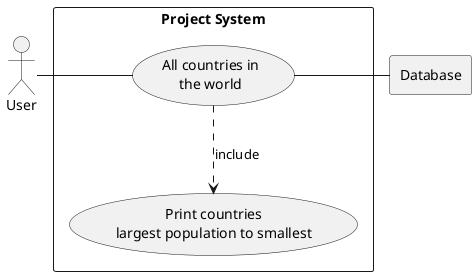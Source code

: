 @startuml

actor UR as "User"

rectangle Database

rectangle "Project System" {
    usecase UC4 as "All countries in
    the world"

    usecase UCa as "Print countries
    largest population to smallest"

    UR - UC4
    UC4 ..> UCa : include
    UC4 - Database

@enduml

@startuml
actor UR as "User"

rectangle Database

rectangle "Project System" {
    usecase UC5 as "All countries in
    a continent"

    usecase UCa as "Print countries
    largest population to smallest"

    UR - UC5
    UC5 ..> UCa : include
    UC5 - Database

@enduml

@startuml
actor UR as "User"

rectangle Database

rectangle "Project System" {
    usecase UC6 as "All countries in
    a region"

    usecase UCa as "Print countries
    largest population to smallest"

    UR - UC6
    UC6 ..> UCa : include
    UC6 - Database
@enduml

@startuml
actor UR as "User"

rectangle Database

rectangle "Project System" {
    usecase UC10 as "All cities in
    the world"

    usecase UCa as "Print cities
    largest to smallest"

    UR - UC10
    UC10 ..> UCa : include
    UC10 - Database
@enduml

@startuml
actor UR as "User"

rectangle Database

rectangle "Project System" {
    usecase UC11 as "All cities in
    a continent"

    usecase UCa as "Print cities
    largest population to smallest"

    UR - UC11
    UC11 ..> UCa : include
    UC11 - Database
@enduml

@startuml
actor UR as "User"

rectangle Database

rectangle "Project System" {
    usecase UC12 as "All cities in
    a region"

    usecase UCa as "Print cities
    largest population to smallest"

    UR - UC12
    UC12 ..> UCa : include
    UC12 - Database
@enduml

@startuml
actor UR as "User"

rectangle Database

rectangle "Project System" {
    usecase UC13 as "All cities in
    a country"

    usecase UCa as "Print cities
    largest population to smallest"

    UR - UC13
    UC13 ..> UCa : include
    UC13 - Database
@enduml

@startuml
actor UR as "User"

rectangle Database

rectangle "Project System" {
    usecase UC14 as "All cities in
    a district"

    usecase UCa as "Print cities
    largest population to smallest"

    UR - UC14
    UC14 ..> UCa : include
    UC14 - Database
@enduml
